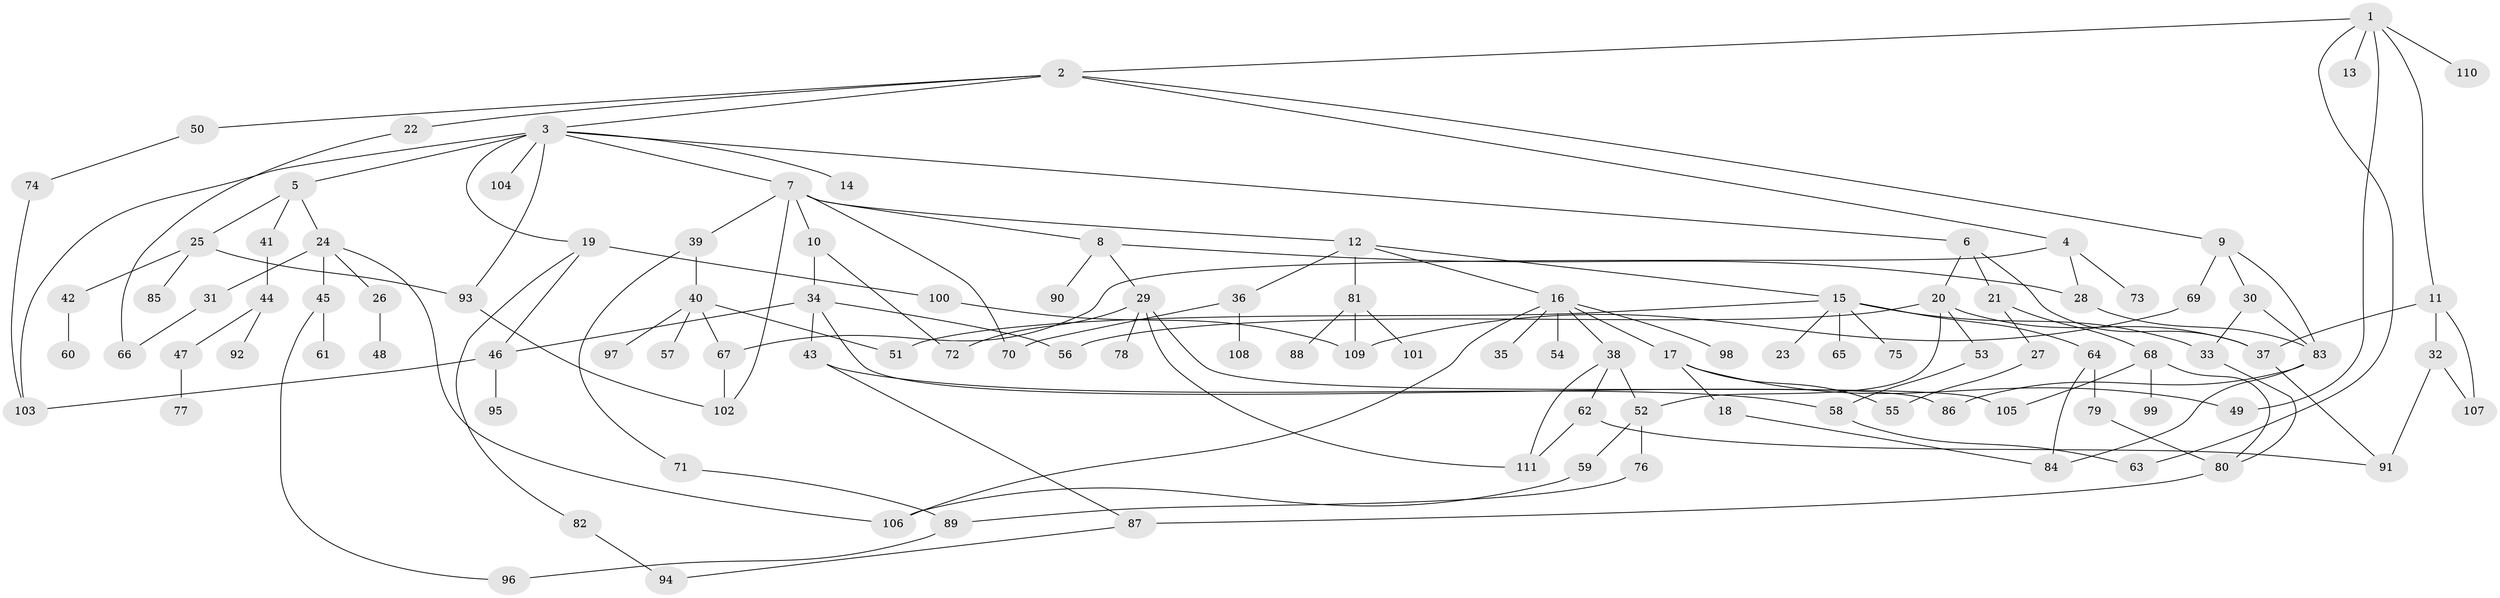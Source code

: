 // coarse degree distribution, {3: 0.16883116883116883, 1: 0.2987012987012987, 4: 0.11688311688311688, 5: 0.06493506493506493, 2: 0.2987012987012987, 6: 0.012987012987012988, 21: 0.012987012987012988, 8: 0.012987012987012988, 10: 0.012987012987012988}
// Generated by graph-tools (version 1.1) at 2025/45/03/04/25 21:45:40]
// undirected, 111 vertices, 152 edges
graph export_dot {
graph [start="1"]
  node [color=gray90,style=filled];
  1;
  2;
  3;
  4;
  5;
  6;
  7;
  8;
  9;
  10;
  11;
  12;
  13;
  14;
  15;
  16;
  17;
  18;
  19;
  20;
  21;
  22;
  23;
  24;
  25;
  26;
  27;
  28;
  29;
  30;
  31;
  32;
  33;
  34;
  35;
  36;
  37;
  38;
  39;
  40;
  41;
  42;
  43;
  44;
  45;
  46;
  47;
  48;
  49;
  50;
  51;
  52;
  53;
  54;
  55;
  56;
  57;
  58;
  59;
  60;
  61;
  62;
  63;
  64;
  65;
  66;
  67;
  68;
  69;
  70;
  71;
  72;
  73;
  74;
  75;
  76;
  77;
  78;
  79;
  80;
  81;
  82;
  83;
  84;
  85;
  86;
  87;
  88;
  89;
  90;
  91;
  92;
  93;
  94;
  95;
  96;
  97;
  98;
  99;
  100;
  101;
  102;
  103;
  104;
  105;
  106;
  107;
  108;
  109;
  110;
  111;
  1 -- 2;
  1 -- 11;
  1 -- 13;
  1 -- 110;
  1 -- 49;
  1 -- 63;
  2 -- 3;
  2 -- 4;
  2 -- 9;
  2 -- 22;
  2 -- 50;
  3 -- 5;
  3 -- 6;
  3 -- 7;
  3 -- 14;
  3 -- 19;
  3 -- 103;
  3 -- 104;
  3 -- 93;
  4 -- 28;
  4 -- 67;
  4 -- 73;
  5 -- 24;
  5 -- 25;
  5 -- 41;
  6 -- 20;
  6 -- 21;
  6 -- 37;
  7 -- 8;
  7 -- 10;
  7 -- 12;
  7 -- 39;
  7 -- 102;
  7 -- 70;
  8 -- 29;
  8 -- 90;
  8 -- 28;
  9 -- 30;
  9 -- 69;
  9 -- 83;
  10 -- 34;
  10 -- 72;
  11 -- 32;
  11 -- 107;
  11 -- 37;
  12 -- 15;
  12 -- 16;
  12 -- 36;
  12 -- 81;
  15 -- 23;
  15 -- 33;
  15 -- 64;
  15 -- 65;
  15 -- 75;
  15 -- 51;
  16 -- 17;
  16 -- 35;
  16 -- 38;
  16 -- 54;
  16 -- 98;
  16 -- 106;
  17 -- 18;
  17 -- 49;
  17 -- 55;
  18 -- 84;
  19 -- 82;
  19 -- 100;
  19 -- 46;
  20 -- 37;
  20 -- 53;
  20 -- 56;
  20 -- 52;
  21 -- 27;
  21 -- 68;
  22 -- 66;
  24 -- 26;
  24 -- 31;
  24 -- 45;
  24 -- 106;
  25 -- 42;
  25 -- 85;
  25 -- 93;
  26 -- 48;
  27 -- 55;
  28 -- 83;
  29 -- 72;
  29 -- 78;
  29 -- 105;
  29 -- 111;
  30 -- 33;
  30 -- 83;
  31 -- 66;
  32 -- 91;
  32 -- 107;
  33 -- 80;
  34 -- 43;
  34 -- 46;
  34 -- 86;
  34 -- 56;
  36 -- 70;
  36 -- 108;
  37 -- 91;
  38 -- 52;
  38 -- 62;
  38 -- 111;
  39 -- 40;
  39 -- 71;
  40 -- 51;
  40 -- 57;
  40 -- 97;
  40 -- 67;
  41 -- 44;
  42 -- 60;
  43 -- 58;
  43 -- 87;
  44 -- 47;
  44 -- 92;
  45 -- 61;
  45 -- 96;
  46 -- 95;
  46 -- 103;
  47 -- 77;
  50 -- 74;
  52 -- 59;
  52 -- 76;
  53 -- 58;
  58 -- 63;
  59 -- 106;
  62 -- 91;
  62 -- 111;
  64 -- 79;
  64 -- 84;
  67 -- 102;
  68 -- 99;
  68 -- 105;
  68 -- 80;
  69 -- 109;
  71 -- 89;
  74 -- 103;
  76 -- 89;
  79 -- 80;
  80 -- 87;
  81 -- 88;
  81 -- 101;
  81 -- 109;
  82 -- 94;
  83 -- 84;
  83 -- 86;
  87 -- 94;
  89 -- 96;
  93 -- 102;
  100 -- 109;
}

